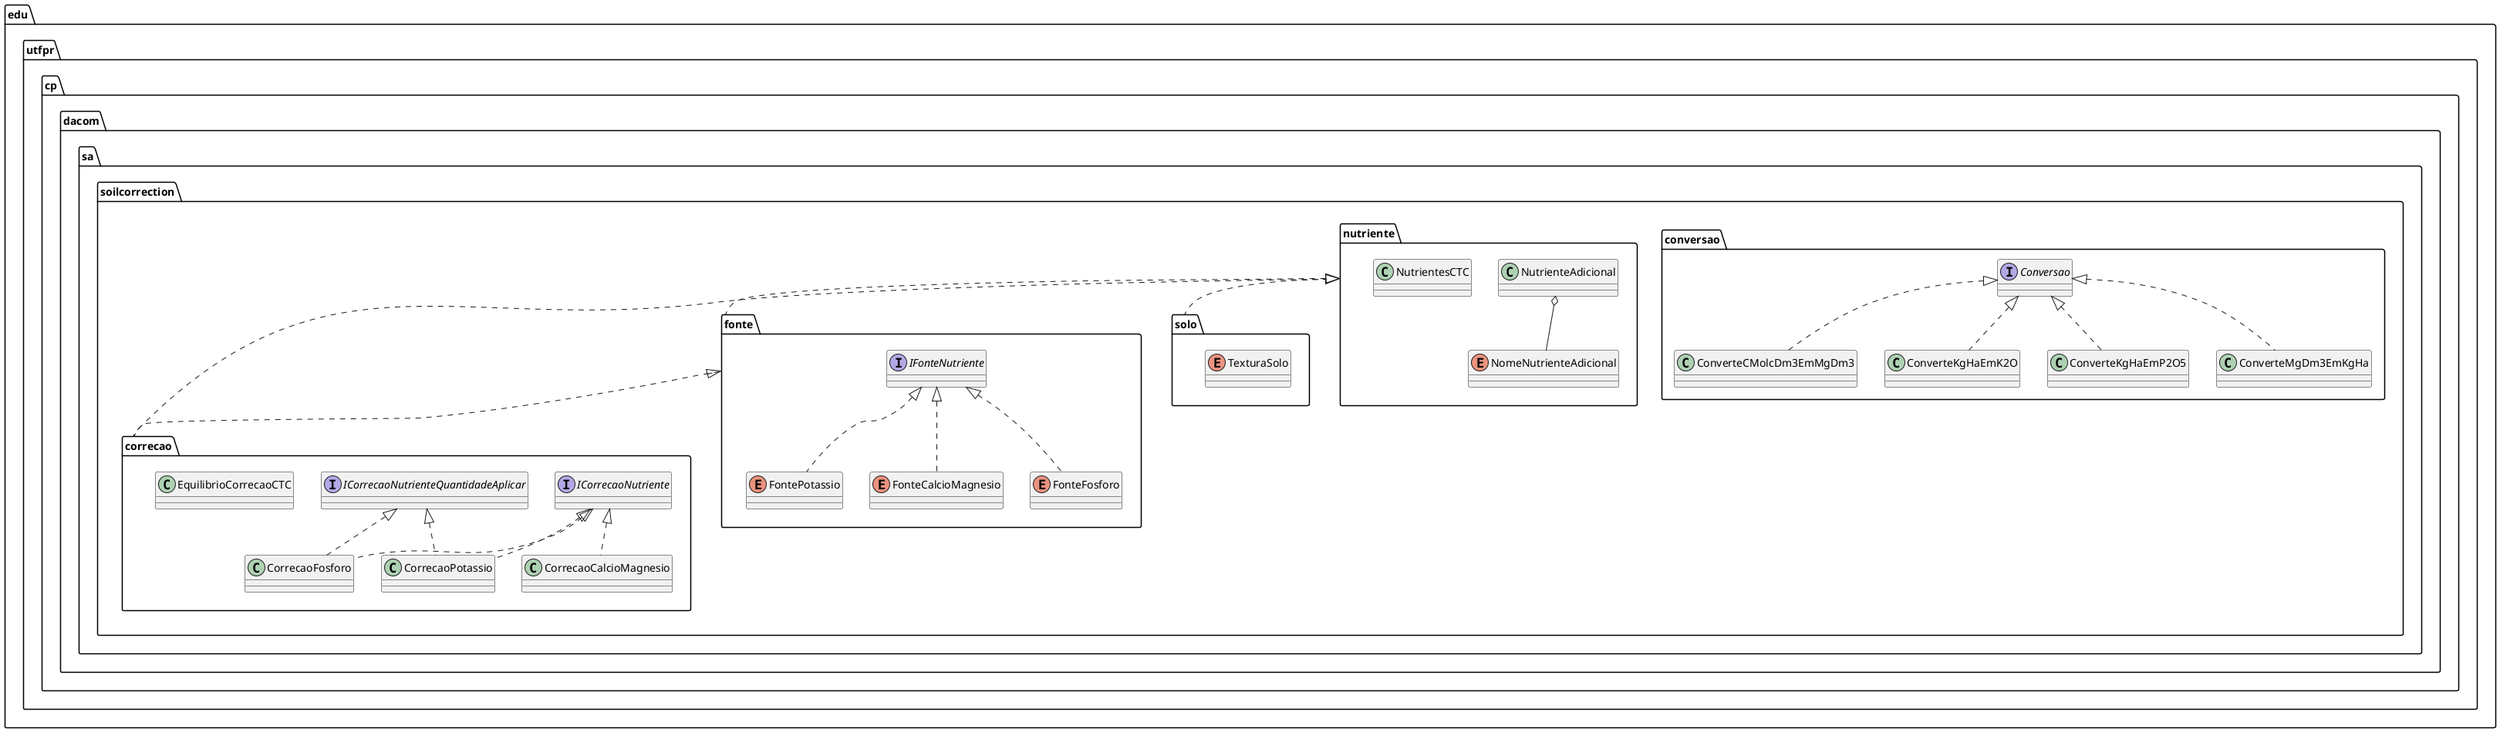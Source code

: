 @startuml

package edu.utfpr.cp.dacom.sa.soilcorrection {
    package conversao {
        interface Conversao
        class ConverteCMolcDm3EmMgDm3
        class ConverteKgHaEmK2O
        class ConverteKgHaEmP2O5
        class ConverteMgDm3EmKgHa

        Conversao <|.. ConverteCMolcDm3EmMgDm3
        Conversao <|.. ConverteKgHaEmK2O
        Conversao <|.. ConverteKgHaEmP2O5
        Conversao <|.. ConverteMgDm3EmKgHa

    }

   package correcao {
        class CorrecaoCalcioMagnesio
        class CorrecaoFosforo
        class CorrecaoPotassio
        interface ICorrecaoNutriente
        interface ICorrecaoNutrienteQuantidadeAplicar
        class EquilibrioCorrecaoCTC

        ICorrecaoNutriente <|.. CorrecaoCalcioMagnesio
        ICorrecaoNutriente <|.. CorrecaoFosforo
        ICorrecaoNutriente <|.. CorrecaoPotassio

        ICorrecaoNutrienteQuantidadeAplicar <|.. CorrecaoPotassio
        ICorrecaoNutrienteQuantidadeAplicar <|.. CorrecaoFosforo
   }

   package fonte {
        enum FonteCalcioMagnesio
        enum FonteFosforo
        enum FontePotassio
        interface IFonteNutriente

        IFonteNutriente <|.. FonteCalcioMagnesio
        IFonteNutriente <|.. FonteFosforo
        IFonteNutriente <|.. FontePotassio
   }

   package nutriente {
        enum NomeNutrienteAdicional
        class NutrienteAdicional
        class NutrientesCTC

        NutrienteAdicional o-- NomeNutrienteAdicional
   }

   package solo {
        enum TexturaSolo
   }

   nutriente <|.. fonte
   nutriente <|.. solo
   nutriente <|.. correcao
   fonte <|.. correcao
}

@enduml